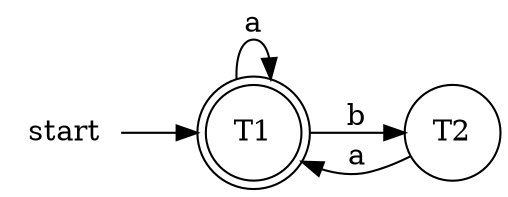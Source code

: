 digraph G{
    rankdir=LR
    node[shape=plaintext] start
    node[shape=circle] T2
    node[shape=doublecircle] T1
    start->T1
    T1->T1[label="a"]
    T1->T2[label="b"]
    T2->T1[label="a"]
}
